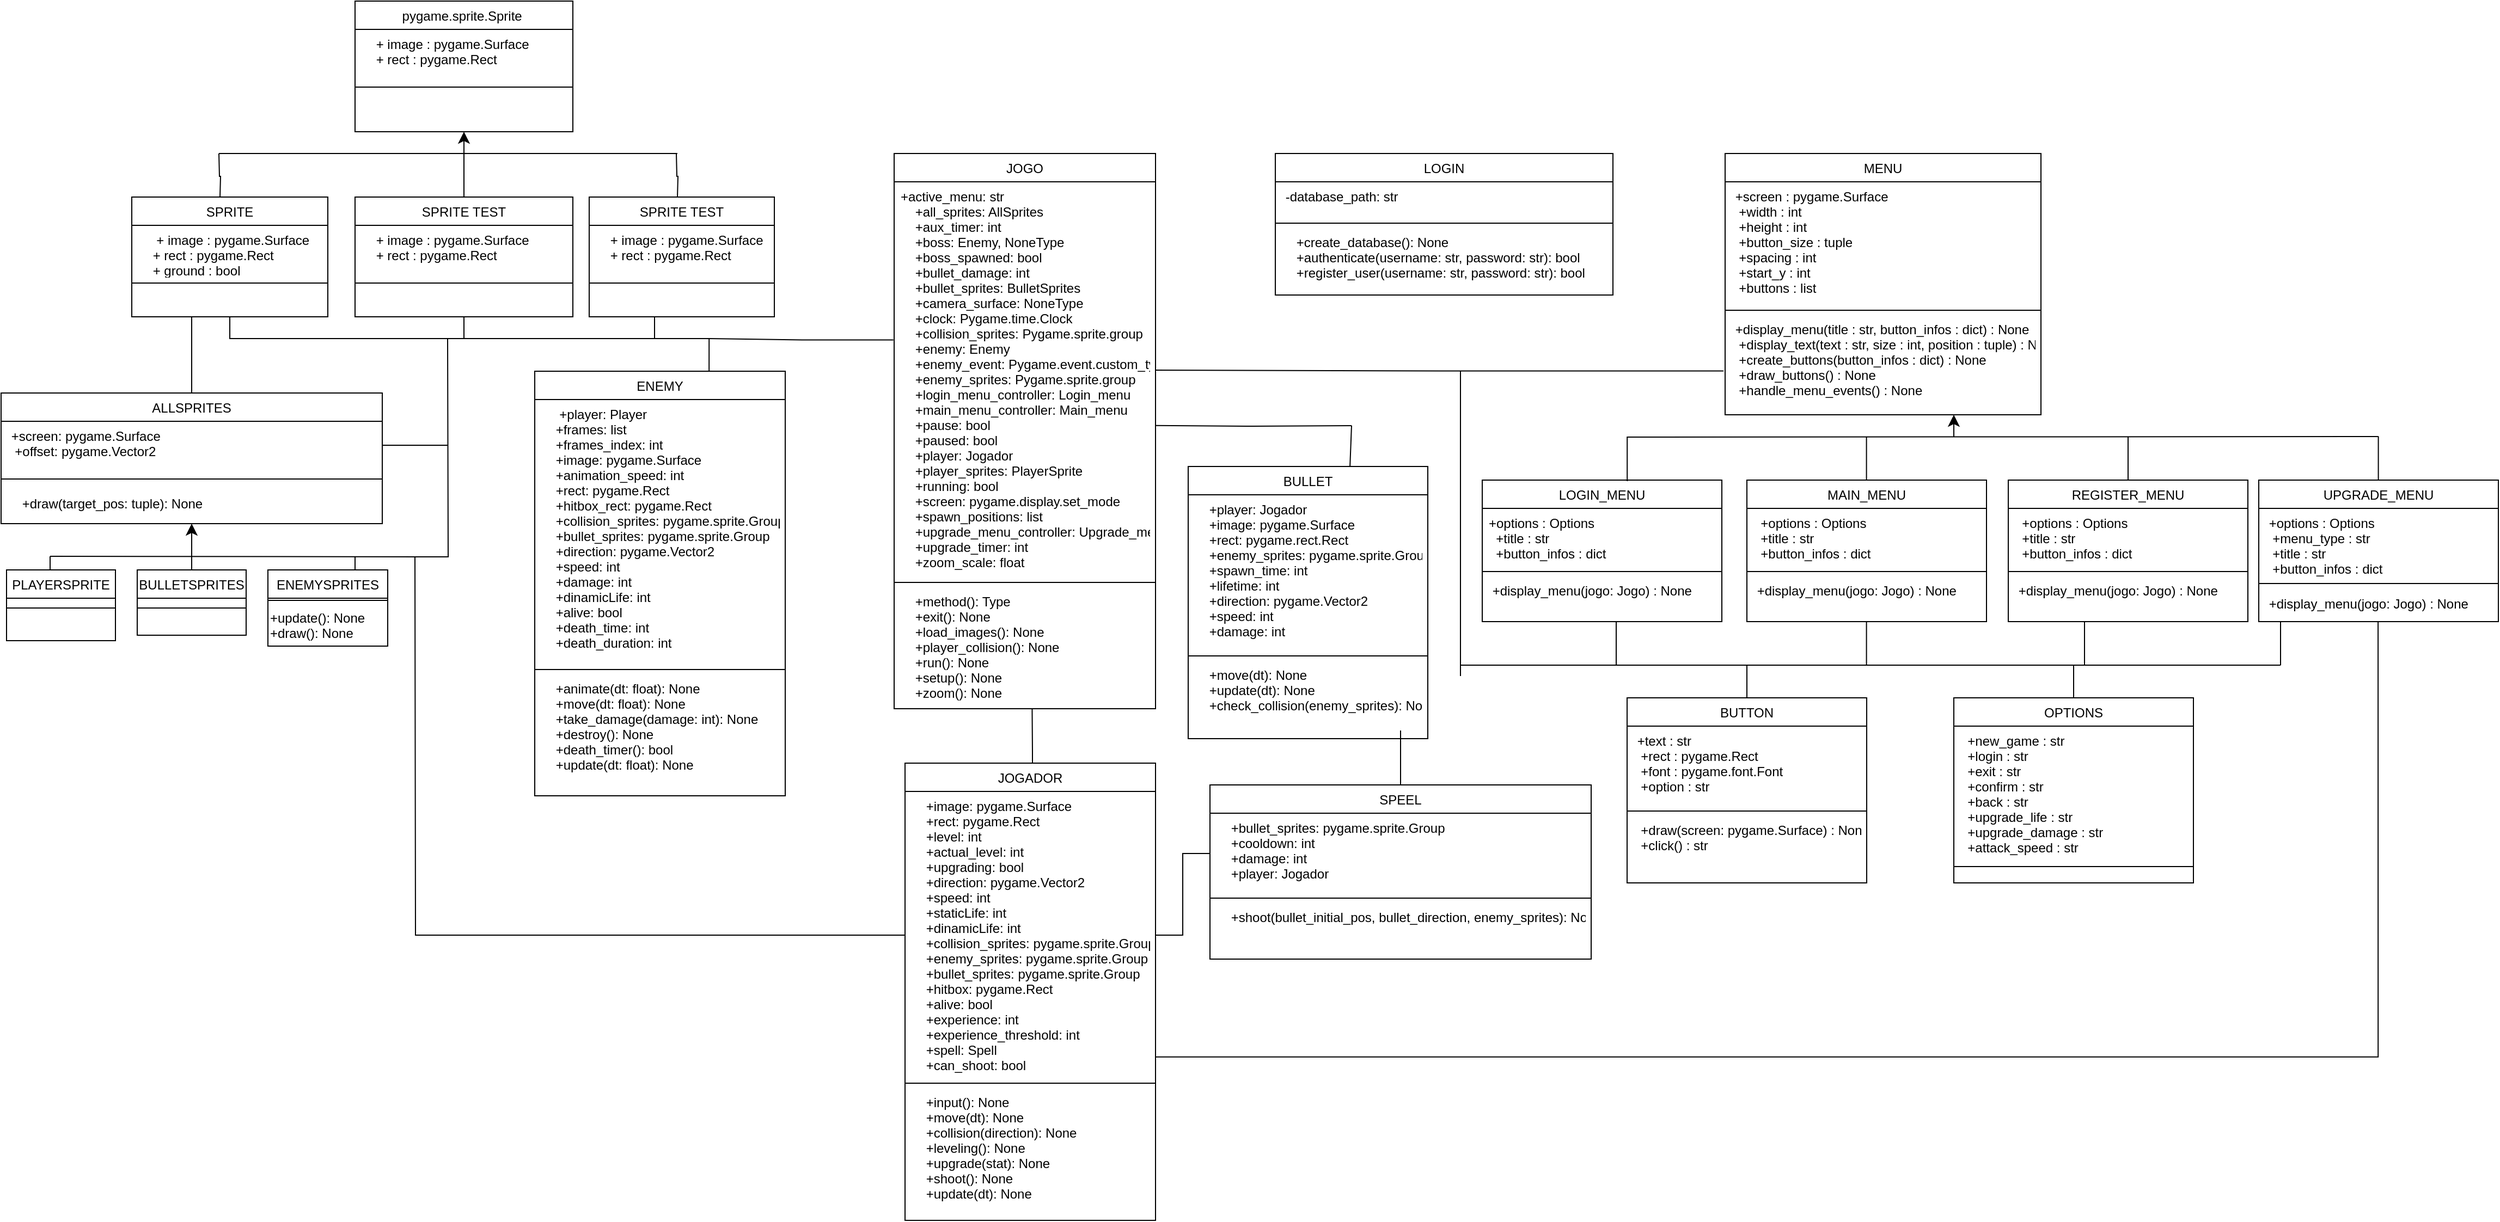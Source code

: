 <mxfile version="24.8.6">
  <diagram id="C5RBs43oDa-KdzZeNtuy" name="Page-1">
    <mxGraphModel dx="2189" dy="1934" grid="1" gridSize="10" guides="1" tooltips="1" connect="1" arrows="1" fold="1" page="1" pageScale="1" pageWidth="827" pageHeight="1169" math="0" shadow="0">
      <root>
        <mxCell id="WIyWlLk6GJQsqaUBKTNV-0" />
        <mxCell id="WIyWlLk6GJQsqaUBKTNV-1" parent="WIyWlLk6GJQsqaUBKTNV-0" />
        <mxCell id="zkfFHV4jXpPFQw0GAbJ--17" value="JOGADOR" style="swimlane;fontStyle=0;align=center;verticalAlign=top;childLayout=stackLayout;horizontal=1;startSize=26;horizontalStack=0;resizeParent=1;resizeLast=0;collapsible=1;marginBottom=0;rounded=0;shadow=0;strokeWidth=1;" parent="WIyWlLk6GJQsqaUBKTNV-1" vertex="1">
          <mxGeometry x="170" y="-440" width="230" height="420" as="geometry">
            <mxRectangle x="550" y="140" width="160" height="26" as="alternateBounds" />
          </mxGeometry>
        </mxCell>
        <mxCell id="yxBQXZHaBap9HhFSkt2I-172" style="edgeStyle=orthogonalEdgeStyle;rounded=0;orthogonalLoop=1;jettySize=auto;html=1;fontSize=12;startSize=8;endSize=8;endArrow=none;endFill=0;" parent="zkfFHV4jXpPFQw0GAbJ--17" source="zkfFHV4jXpPFQw0GAbJ--18" edge="1">
          <mxGeometry relative="1" as="geometry">
            <mxPoint x="-450" y="-190" as="targetPoint" />
          </mxGeometry>
        </mxCell>
        <mxCell id="zkfFHV4jXpPFQw0GAbJ--18" value="    +image: pygame.Surface&#xa;    +rect: pygame.Rect&#xa;    +level: int&#xa;    +actual_level: int&#xa;    +upgrading: bool&#xa;    +direction: pygame.Vector2&#xa;    +speed: int&#xa;    +staticLife: int&#xa;    +dinamicLife: int&#xa;    +collision_sprites: pygame.sprite.Group&#xa;    +enemy_sprites: pygame.sprite.Group&#xa;    +bullet_sprites: pygame.sprite.Group&#xa;    +hitbox: pygame.Rect&#xa;    +alive: bool&#xa;    +experience: int&#xa;    +experience_threshold: int&#xa;    +spell: Spell&#xa;    +can_shoot: bool" style="text;align=left;verticalAlign=top;spacingLeft=4;spacingRight=4;overflow=hidden;rotatable=0;points=[[0,0.5],[1,0.5]];portConstraint=eastwest;" parent="zkfFHV4jXpPFQw0GAbJ--17" vertex="1">
          <mxGeometry y="26" width="230" height="264" as="geometry" />
        </mxCell>
        <mxCell id="zkfFHV4jXpPFQw0GAbJ--23" value="" style="line;html=1;strokeWidth=1;align=left;verticalAlign=middle;spacingTop=-1;spacingLeft=3;spacingRight=3;rotatable=0;labelPosition=right;points=[];portConstraint=eastwest;" parent="zkfFHV4jXpPFQw0GAbJ--17" vertex="1">
          <mxGeometry y="290" width="230" height="8" as="geometry" />
        </mxCell>
        <mxCell id="zkfFHV4jXpPFQw0GAbJ--25" value="    +input(): None&#xa;    +move(dt): None&#xa;    +collision(direction): None&#xa;    +leveling(): None&#xa;    +upgrade(stat): None&#xa;    +shoot(): None&#xa;    +update(dt): None" style="text;align=left;verticalAlign=top;spacingLeft=4;spacingRight=4;overflow=hidden;rotatable=0;points=[[0,0.5],[1,0.5]];portConstraint=eastwest;" parent="zkfFHV4jXpPFQw0GAbJ--17" vertex="1">
          <mxGeometry y="298" width="230" height="112" as="geometry" />
        </mxCell>
        <mxCell id="yxBQXZHaBap9HhFSkt2I-179" style="edgeStyle=none;curved=1;rounded=0;orthogonalLoop=1;jettySize=auto;html=1;fontSize=12;startSize=8;endSize=8;endArrow=none;endFill=0;" parent="WIyWlLk6GJQsqaUBKTNV-1" source="yxBQXZHaBap9HhFSkt2I-0" edge="1">
          <mxGeometry relative="1" as="geometry">
            <mxPoint x="625" y="-470" as="targetPoint" />
          </mxGeometry>
        </mxCell>
        <mxCell id="yxBQXZHaBap9HhFSkt2I-0" value="SPEEL" style="swimlane;fontStyle=0;align=center;verticalAlign=top;childLayout=stackLayout;horizontal=1;startSize=26;horizontalStack=0;resizeParent=1;resizeLast=0;collapsible=1;marginBottom=0;rounded=0;shadow=0;strokeWidth=1;" parent="WIyWlLk6GJQsqaUBKTNV-1" vertex="1">
          <mxGeometry x="450" y="-420" width="350" height="160" as="geometry">
            <mxRectangle x="550" y="140" width="160" height="26" as="alternateBounds" />
          </mxGeometry>
        </mxCell>
        <mxCell id="yxBQXZHaBap9HhFSkt2I-1" value="    +bullet_sprites: pygame.sprite.Group&#xa;    +cooldown: int&#xa;    +damage: int&#xa;    +player: Jogador" style="text;align=left;verticalAlign=top;spacingLeft=4;spacingRight=4;overflow=hidden;rotatable=0;points=[[0,0.5],[1,0.5]];portConstraint=eastwest;" parent="yxBQXZHaBap9HhFSkt2I-0" vertex="1">
          <mxGeometry y="26" width="350" height="74" as="geometry" />
        </mxCell>
        <mxCell id="yxBQXZHaBap9HhFSkt2I-2" value="" style="line;html=1;strokeWidth=1;align=left;verticalAlign=middle;spacingTop=-1;spacingLeft=3;spacingRight=3;rotatable=0;labelPosition=right;points=[];portConstraint=eastwest;" parent="yxBQXZHaBap9HhFSkt2I-0" vertex="1">
          <mxGeometry y="100" width="350" height="8" as="geometry" />
        </mxCell>
        <mxCell id="yxBQXZHaBap9HhFSkt2I-3" value="    +shoot(bullet_initial_pos, bullet_direction, enemy_sprites): None" style="text;align=left;verticalAlign=top;spacingLeft=4;spacingRight=4;overflow=hidden;rotatable=0;points=[[0,0.5],[1,0.5]];portConstraint=eastwest;" parent="yxBQXZHaBap9HhFSkt2I-0" vertex="1">
          <mxGeometry y="108" width="350" height="52" as="geometry" />
        </mxCell>
        <mxCell id="yxBQXZHaBap9HhFSkt2I-184" style="edgeStyle=none;curved=1;rounded=0;orthogonalLoop=1;jettySize=auto;html=1;fontSize=12;startSize=8;endSize=8;strokeWidth=1;endArrow=none;endFill=0;exitX=0.675;exitY=0.005;exitDx=0;exitDy=0;exitPerimeter=0;" parent="WIyWlLk6GJQsqaUBKTNV-1" source="yxBQXZHaBap9HhFSkt2I-11" edge="1">
          <mxGeometry relative="1" as="geometry">
            <mxPoint x="580" y="-750" as="targetPoint" />
            <mxPoint x="580" y="-720" as="sourcePoint" />
          </mxGeometry>
        </mxCell>
        <mxCell id="yxBQXZHaBap9HhFSkt2I-11" value="BULLET" style="swimlane;fontStyle=0;align=center;verticalAlign=top;childLayout=stackLayout;horizontal=1;startSize=26;horizontalStack=0;resizeParent=1;resizeLast=0;collapsible=1;marginBottom=0;rounded=0;shadow=0;strokeWidth=1;" parent="WIyWlLk6GJQsqaUBKTNV-1" vertex="1">
          <mxGeometry x="430" y="-712.5" width="220" height="250" as="geometry">
            <mxRectangle x="550" y="140" width="160" height="26" as="alternateBounds" />
          </mxGeometry>
        </mxCell>
        <mxCell id="yxBQXZHaBap9HhFSkt2I-12" value="    +player: Jogador&#xa;    +image: pygame.Surface&#xa;    +rect: pygame.rect.Rect&#xa;    +enemy_sprites: pygame.sprite.Group&#xa;    +spawn_time: int&#xa;    +lifetime: int&#xa;    +direction: pygame.Vector2&#xa;    +speed: int&#xa;    +damage: int&#xa;    " style="text;align=left;verticalAlign=top;spacingLeft=4;spacingRight=4;overflow=hidden;rotatable=0;points=[[0,0.5],[1,0.5]];portConstraint=eastwest;" parent="yxBQXZHaBap9HhFSkt2I-11" vertex="1">
          <mxGeometry y="26" width="220" height="144" as="geometry" />
        </mxCell>
        <mxCell id="yxBQXZHaBap9HhFSkt2I-13" value="" style="line;html=1;strokeWidth=1;align=left;verticalAlign=middle;spacingTop=-1;spacingLeft=3;spacingRight=3;rotatable=0;labelPosition=right;points=[];portConstraint=eastwest;" parent="yxBQXZHaBap9HhFSkt2I-11" vertex="1">
          <mxGeometry y="170" width="220" height="8" as="geometry" />
        </mxCell>
        <mxCell id="yxBQXZHaBap9HhFSkt2I-14" value="    +move(dt): None&#xa;    +update(dt): None&#xa;    +check_collision(enemy_sprites): None" style="text;align=left;verticalAlign=top;spacingLeft=4;spacingRight=4;overflow=hidden;rotatable=0;points=[[0,0.5],[1,0.5]];portConstraint=eastwest;" parent="yxBQXZHaBap9HhFSkt2I-11" vertex="1">
          <mxGeometry y="178" width="220" height="62" as="geometry" />
        </mxCell>
        <mxCell id="yxBQXZHaBap9HhFSkt2I-17" value="LOGIN" style="swimlane;fontStyle=0;align=center;verticalAlign=top;childLayout=stackLayout;horizontal=1;startSize=26;horizontalStack=0;resizeParent=1;resizeLast=0;collapsible=1;marginBottom=0;rounded=0;shadow=0;strokeWidth=1;" parent="WIyWlLk6GJQsqaUBKTNV-1" vertex="1">
          <mxGeometry x="510" y="-1000" width="310" height="130" as="geometry">
            <mxRectangle x="550" y="140" width="160" height="26" as="alternateBounds" />
          </mxGeometry>
        </mxCell>
        <mxCell id="yxBQXZHaBap9HhFSkt2I-18" value=" -database_path: str" style="text;align=left;verticalAlign=top;spacingLeft=4;spacingRight=4;overflow=hidden;rotatable=0;points=[[0,0.5],[1,0.5]];portConstraint=eastwest;" parent="yxBQXZHaBap9HhFSkt2I-17" vertex="1">
          <mxGeometry y="26" width="310" height="34" as="geometry" />
        </mxCell>
        <mxCell id="yxBQXZHaBap9HhFSkt2I-19" value="" style="line;html=1;strokeWidth=1;align=left;verticalAlign=middle;spacingTop=-1;spacingLeft=3;spacingRight=3;rotatable=0;labelPosition=right;points=[];portConstraint=eastwest;" parent="yxBQXZHaBap9HhFSkt2I-17" vertex="1">
          <mxGeometry y="60" width="310" height="8" as="geometry" />
        </mxCell>
        <mxCell id="yxBQXZHaBap9HhFSkt2I-20" value="    +create_database(): None&#xa;    +authenticate(username: str, password: str): bool&#xa;    +register_user(username: str, password: str): bool" style="text;align=left;verticalAlign=top;spacingLeft=4;spacingRight=4;overflow=hidden;rotatable=0;points=[[0,0.5],[1,0.5]];portConstraint=eastwest;" parent="yxBQXZHaBap9HhFSkt2I-17" vertex="1">
          <mxGeometry y="68" width="310" height="52" as="geometry" />
        </mxCell>
        <mxCell id="yxBQXZHaBap9HhFSkt2I-159" style="edgeStyle=none;curved=1;rounded=0;orthogonalLoop=1;jettySize=auto;html=1;fontSize=12;startSize=8;endSize=8;endArrow=none;endFill=0;" parent="WIyWlLk6GJQsqaUBKTNV-1" source="yxBQXZHaBap9HhFSkt2I-21" edge="1">
          <mxGeometry relative="1" as="geometry">
            <mxPoint x="-485" y="-850" as="targetPoint" />
          </mxGeometry>
        </mxCell>
        <mxCell id="yxBQXZHaBap9HhFSkt2I-21" value="ALLSPRITES" style="swimlane;fontStyle=0;align=center;verticalAlign=top;childLayout=stackLayout;horizontal=1;startSize=26;horizontalStack=0;resizeParent=1;resizeLast=0;collapsible=1;marginBottom=0;rounded=0;shadow=0;strokeWidth=1;" parent="WIyWlLk6GJQsqaUBKTNV-1" vertex="1">
          <mxGeometry x="-660" y="-780" width="350" height="120" as="geometry">
            <mxRectangle x="550" y="140" width="160" height="26" as="alternateBounds" />
          </mxGeometry>
        </mxCell>
        <mxCell id="yxBQXZHaBap9HhFSkt2I-165" style="edgeStyle=none;curved=1;rounded=0;orthogonalLoop=1;jettySize=auto;html=1;fontSize=12;startSize=8;endSize=8;endArrow=none;endFill=0;" parent="yxBQXZHaBap9HhFSkt2I-21" source="yxBQXZHaBap9HhFSkt2I-22" edge="1">
          <mxGeometry relative="1" as="geometry">
            <mxPoint x="410" y="48" as="targetPoint" />
          </mxGeometry>
        </mxCell>
        <mxCell id="yxBQXZHaBap9HhFSkt2I-22" value=" +screen: pygame.Surface&#xa;  +offset: pygame.Vector2" style="text;align=left;verticalAlign=top;spacingLeft=4;spacingRight=4;overflow=hidden;rotatable=0;points=[[0,0.5],[1,0.5]];portConstraint=eastwest;" parent="yxBQXZHaBap9HhFSkt2I-21" vertex="1">
          <mxGeometry y="26" width="350" height="44" as="geometry" />
        </mxCell>
        <mxCell id="yxBQXZHaBap9HhFSkt2I-23" value="" style="line;html=1;strokeWidth=1;align=left;verticalAlign=middle;spacingTop=-1;spacingLeft=3;spacingRight=3;rotatable=0;labelPosition=right;points=[];portConstraint=eastwest;" parent="yxBQXZHaBap9HhFSkt2I-21" vertex="1">
          <mxGeometry y="70" width="350" height="18" as="geometry" />
        </mxCell>
        <mxCell id="yxBQXZHaBap9HhFSkt2I-24" value="    +draw(target_pos: tuple): None" style="text;align=left;verticalAlign=top;spacingLeft=4;spacingRight=4;overflow=hidden;rotatable=0;points=[[0,0.5],[1,0.5]];portConstraint=eastwest;" parent="yxBQXZHaBap9HhFSkt2I-21" vertex="1">
          <mxGeometry y="88" width="350" height="32" as="geometry" />
        </mxCell>
        <mxCell id="yxBQXZHaBap9HhFSkt2I-25" value="PLAYERSPRITE" style="swimlane;fontStyle=0;align=center;verticalAlign=top;childLayout=stackLayout;horizontal=1;startSize=26;horizontalStack=0;resizeParent=1;resizeLast=0;collapsible=1;marginBottom=0;rounded=0;shadow=0;strokeWidth=1;" parent="WIyWlLk6GJQsqaUBKTNV-1" vertex="1">
          <mxGeometry x="-655" y="-617.5" width="100" height="65" as="geometry">
            <mxRectangle x="550" y="140" width="160" height="26" as="alternateBounds" />
          </mxGeometry>
        </mxCell>
        <mxCell id="yxBQXZHaBap9HhFSkt2I-156" value="" style="edgeStyle=orthogonalEdgeStyle;orthogonalLoop=1;jettySize=auto;html=1;rounded=0;fontSize=12;startSize=8;endSize=8;endArrow=none;endFill=0;exitX=0.5;exitY=0;exitDx=0;exitDy=0;" parent="yxBQXZHaBap9HhFSkt2I-25" edge="1">
          <mxGeometry width="120" relative="1" as="geometry">
            <mxPoint x="20" as="sourcePoint" />
            <mxPoint x="40" y="-12.5" as="targetPoint" />
          </mxGeometry>
        </mxCell>
        <mxCell id="yxBQXZHaBap9HhFSkt2I-27" value="" style="line;html=1;strokeWidth=1;align=left;verticalAlign=middle;spacingTop=-1;spacingLeft=3;spacingRight=3;rotatable=0;labelPosition=right;points=[];portConstraint=eastwest;" parent="yxBQXZHaBap9HhFSkt2I-25" vertex="1">
          <mxGeometry y="26" width="100" height="18" as="geometry" />
        </mxCell>
        <mxCell id="yxBQXZHaBap9HhFSkt2I-158" style="edgeStyle=orthogonalEdgeStyle;rounded=0;orthogonalLoop=1;jettySize=auto;html=1;fontSize=12;startSize=8;endSize=8;" parent="WIyWlLk6GJQsqaUBKTNV-1" source="yxBQXZHaBap9HhFSkt2I-29" edge="1">
          <mxGeometry relative="1" as="geometry">
            <mxPoint x="-485" y="-660" as="targetPoint" />
          </mxGeometry>
        </mxCell>
        <mxCell id="yxBQXZHaBap9HhFSkt2I-29" value="BULLETSPRITES" style="swimlane;fontStyle=0;align=center;verticalAlign=top;childLayout=stackLayout;horizontal=1;startSize=26;horizontalStack=0;resizeParent=1;resizeLast=0;collapsible=1;marginBottom=0;rounded=0;shadow=0;strokeWidth=1;" parent="WIyWlLk6GJQsqaUBKTNV-1" vertex="1">
          <mxGeometry x="-535" y="-617.5" width="100" height="60" as="geometry">
            <mxRectangle x="550" y="140" width="160" height="26" as="alternateBounds" />
          </mxGeometry>
        </mxCell>
        <mxCell id="yxBQXZHaBap9HhFSkt2I-30" value="" style="line;html=1;strokeWidth=1;align=left;verticalAlign=middle;spacingTop=-1;spacingLeft=3;spacingRight=3;rotatable=0;labelPosition=right;points=[];portConstraint=eastwest;" parent="yxBQXZHaBap9HhFSkt2I-29" vertex="1">
          <mxGeometry y="26" width="100" height="18" as="geometry" />
        </mxCell>
        <mxCell id="yxBQXZHaBap9HhFSkt2I-31" value="ENEMYSPRITES" style="swimlane;fontStyle=0;align=center;verticalAlign=top;childLayout=stackLayout;horizontal=1;startSize=26;horizontalStack=0;resizeParent=1;resizeLast=0;collapsible=1;marginBottom=0;rounded=0;shadow=0;strokeWidth=1;" parent="WIyWlLk6GJQsqaUBKTNV-1" vertex="1">
          <mxGeometry x="-415" y="-617.5" width="110" height="70" as="geometry">
            <mxRectangle x="550" y="140" width="160" height="26" as="alternateBounds" />
          </mxGeometry>
        </mxCell>
        <mxCell id="yxBQXZHaBap9HhFSkt2I-32" value="" style="line;html=1;strokeWidth=1;align=left;verticalAlign=middle;spacingTop=-1;spacingLeft=3;spacingRight=3;rotatable=0;labelPosition=right;points=[];portConstraint=eastwest;" parent="yxBQXZHaBap9HhFSkt2I-31" vertex="1">
          <mxGeometry y="26" width="110" height="4" as="geometry" />
        </mxCell>
        <mxCell id="yxBQXZHaBap9HhFSkt2I-34" value="&lt;span style=&quot;text-align: center; text-wrap-mode: nowrap;&quot;&gt;+update(): None&lt;/span&gt;&lt;br style=&quot;padding: 0px; margin: 0px; text-align: center; text-wrap-mode: nowrap;&quot;&gt;&lt;span style=&quot;text-align: center; text-wrap-mode: nowrap;&quot;&gt;+draw(): None&lt;/span&gt;" style="text;whiteSpace=wrap;html=1;" parent="yxBQXZHaBap9HhFSkt2I-31" vertex="1">
          <mxGeometry y="30" width="110" height="16" as="geometry" />
        </mxCell>
        <mxCell id="yxBQXZHaBap9HhFSkt2I-38" value="ENEMY" style="swimlane;fontStyle=0;align=center;verticalAlign=top;childLayout=stackLayout;horizontal=1;startSize=26;horizontalStack=0;resizeParent=1;resizeLast=0;collapsible=1;marginBottom=0;rounded=0;shadow=0;strokeWidth=1;" parent="WIyWlLk6GJQsqaUBKTNV-1" vertex="1">
          <mxGeometry x="-170" y="-800" width="230" height="390" as="geometry">
            <mxRectangle x="550" y="140" width="160" height="26" as="alternateBounds" />
          </mxGeometry>
        </mxCell>
        <mxCell id="yxBQXZHaBap9HhFSkt2I-39" value="     +player: Player&#xa;    +frames: list&#xa;    +frames_index: int&#xa;    +image: pygame.Surface&#xa;    +animation_speed: int&#xa;    +rect: pygame.Rect&#xa;    +hitbox_rect: pygame.Rect&#xa;    +collision_sprites: pygame.sprite.Group&#xa;    +bullet_sprites: pygame.sprite.Group&#xa;    +direction: pygame.Vector2&#xa;    +speed: int&#xa;    +damage: int&#xa;    +dinamicLife: int&#xa;    +alive: bool&#xa;    +death_time: int&#xa;    +death_duration: int" style="text;align=left;verticalAlign=top;spacingLeft=4;spacingRight=4;overflow=hidden;rotatable=0;points=[[0,0.5],[1,0.5]];portConstraint=eastwest;" parent="yxBQXZHaBap9HhFSkt2I-38" vertex="1">
          <mxGeometry y="26" width="230" height="244" as="geometry" />
        </mxCell>
        <mxCell id="yxBQXZHaBap9HhFSkt2I-40" value="" style="line;html=1;strokeWidth=1;align=left;verticalAlign=middle;spacingTop=-1;spacingLeft=3;spacingRight=3;rotatable=0;labelPosition=right;points=[];portConstraint=eastwest;" parent="yxBQXZHaBap9HhFSkt2I-38" vertex="1">
          <mxGeometry y="270" width="230" height="8" as="geometry" />
        </mxCell>
        <mxCell id="yxBQXZHaBap9HhFSkt2I-41" value="    +animate(dt: float): None&#xa;    +move(dt: float): None&#xa;    +take_damage(damage: int): None&#xa;    +destroy(): None&#xa;    +death_timer(): bool&#xa;    +update(dt: float): None" style="text;align=left;verticalAlign=top;spacingLeft=4;spacingRight=4;overflow=hidden;rotatable=0;points=[[0,0.5],[1,0.5]];portConstraint=eastwest;" parent="yxBQXZHaBap9HhFSkt2I-38" vertex="1">
          <mxGeometry y="278" width="230" height="112" as="geometry" />
        </mxCell>
        <mxCell id="yxBQXZHaBap9HhFSkt2I-42" value="JOGO" style="swimlane;fontStyle=0;align=center;verticalAlign=top;childLayout=stackLayout;horizontal=1;startSize=26;horizontalStack=0;resizeParent=1;resizeLast=0;collapsible=1;marginBottom=0;rounded=0;shadow=0;strokeWidth=1;" parent="WIyWlLk6GJQsqaUBKTNV-1" vertex="1">
          <mxGeometry x="160" y="-1000" width="240" height="510" as="geometry">
            <mxRectangle x="550" y="140" width="160" height="26" as="alternateBounds" />
          </mxGeometry>
        </mxCell>
        <mxCell id="yxBQXZHaBap9HhFSkt2I-182" style="edgeStyle=orthogonalEdgeStyle;rounded=0;orthogonalLoop=1;jettySize=auto;html=1;fontSize=12;startSize=8;endSize=8;exitX=-0.003;exitY=0.399;exitDx=0;exitDy=0;exitPerimeter=0;endArrow=none;endFill=0;" parent="yxBQXZHaBap9HhFSkt2I-42" source="yxBQXZHaBap9HhFSkt2I-43" edge="1">
          <mxGeometry relative="1" as="geometry">
            <mxPoint x="-170" y="170" as="targetPoint" />
          </mxGeometry>
        </mxCell>
        <mxCell id="yxBQXZHaBap9HhFSkt2I-43" value="+active_menu: str&#xa;    +all_sprites: AllSprites&#xa;    +aux_timer: int&#xa;    +boss: Enemy, NoneType&#xa;    +boss_spawned: bool&#xa;    +bullet_damage: int&#xa;    +bullet_sprites: BulletSprites&#xa;    +camera_surface: NoneType&#xa;    +clock: Pygame.time.Clock&#xa;    +collision_sprites: Pygame.sprite.group&#xa;    +enemy: Enemy&#xa;    +enemy_event: Pygame.event.custom_type&#xa;    +enemy_sprites: Pygame.sprite.group&#xa;    +login_menu_controller: Login_menu&#xa;    +main_menu_controller: Main_menu&#xa;    +pause: bool&#xa;    +paused: bool&#xa;    +player: Jogador&#xa;    +player_sprites: PlayerSprite&#xa;    +running: bool&#xa;    +screen: pygame.display.set_mode&#xa;    +spawn_positions: list&#xa;    +upgrade_menu_controller: Upgrade_menu&#xa;    +upgrade_timer: int&#xa;    +zoom_scale: float" style="text;align=left;verticalAlign=top;spacingLeft=4;spacingRight=4;overflow=hidden;rotatable=0;points=[[0,0.5],[1,0.5]];portConstraint=eastwest;" parent="yxBQXZHaBap9HhFSkt2I-42" vertex="1">
          <mxGeometry y="26" width="240" height="364" as="geometry" />
        </mxCell>
        <mxCell id="yxBQXZHaBap9HhFSkt2I-44" value="" style="line;html=1;strokeWidth=1;align=left;verticalAlign=middle;spacingTop=-1;spacingLeft=3;spacingRight=3;rotatable=0;labelPosition=right;points=[];portConstraint=eastwest;" parent="yxBQXZHaBap9HhFSkt2I-42" vertex="1">
          <mxGeometry y="390" width="240" height="8" as="geometry" />
        </mxCell>
        <mxCell id="yxBQXZHaBap9HhFSkt2I-46" style="edgeStyle=none;curved=1;rounded=0;orthogonalLoop=1;jettySize=auto;html=1;entryX=1;entryY=0.5;entryDx=0;entryDy=0;fontSize=12;startSize=8;endSize=8;" parent="yxBQXZHaBap9HhFSkt2I-42" source="yxBQXZHaBap9HhFSkt2I-43" target="yxBQXZHaBap9HhFSkt2I-43" edge="1">
          <mxGeometry relative="1" as="geometry" />
        </mxCell>
        <mxCell id="yxBQXZHaBap9HhFSkt2I-45" value="    +method(): Type&#xa;    +exit(): None&#xa;    +load_images(): None&#xa;    +player_collision(): None&#xa;    +run(): None&#xa;    +setup(): None&#xa;    +zoom(): None" style="text;align=left;verticalAlign=top;spacingLeft=4;spacingRight=4;overflow=hidden;rotatable=0;points=[[0,0.5],[1,0.5]];portConstraint=eastwest;" parent="yxBQXZHaBap9HhFSkt2I-42" vertex="1">
          <mxGeometry y="398" width="240" height="112" as="geometry" />
        </mxCell>
        <mxCell id="yxBQXZHaBap9HhFSkt2I-149" style="edgeStyle=none;curved=1;rounded=0;orthogonalLoop=1;jettySize=auto;html=1;entryX=0.5;entryY=1;entryDx=0;entryDy=0;fontSize=12;startSize=8;endSize=8;" parent="WIyWlLk6GJQsqaUBKTNV-1" source="yxBQXZHaBap9HhFSkt2I-47" target="yxBQXZHaBap9HhFSkt2I-62" edge="1">
          <mxGeometry relative="1" as="geometry" />
        </mxCell>
        <mxCell id="yxBQXZHaBap9HhFSkt2I-163" style="edgeStyle=none;curved=1;rounded=0;orthogonalLoop=1;jettySize=auto;html=1;fontSize=12;startSize=8;endSize=8;endArrow=none;endFill=0;" parent="WIyWlLk6GJQsqaUBKTNV-1" source="yxBQXZHaBap9HhFSkt2I-47" edge="1">
          <mxGeometry relative="1" as="geometry">
            <mxPoint x="-235" y="-830.0" as="targetPoint" />
          </mxGeometry>
        </mxCell>
        <mxCell id="yxBQXZHaBap9HhFSkt2I-47" value="SPRITE TEST" style="swimlane;fontStyle=0;align=center;verticalAlign=top;childLayout=stackLayout;horizontal=1;startSize=26;horizontalStack=0;resizeParent=1;resizeLast=0;collapsible=1;marginBottom=0;rounded=0;shadow=0;strokeWidth=1;" parent="WIyWlLk6GJQsqaUBKTNV-1" vertex="1">
          <mxGeometry x="-335" y="-960" width="200" height="110" as="geometry">
            <mxRectangle x="550" y="140" width="160" height="26" as="alternateBounds" />
          </mxGeometry>
        </mxCell>
        <mxCell id="yxBQXZHaBap9HhFSkt2I-48" value="    + image : pygame.Surface&#xa;    + rect : pygame.Rect" style="text;align=left;verticalAlign=top;spacingLeft=4;spacingRight=4;overflow=hidden;rotatable=0;points=[[0,0.5],[1,0.5]];portConstraint=eastwest;" parent="yxBQXZHaBap9HhFSkt2I-47" vertex="1">
          <mxGeometry y="26" width="200" height="44" as="geometry" />
        </mxCell>
        <mxCell id="yxBQXZHaBap9HhFSkt2I-49" value="" style="line;html=1;strokeWidth=1;align=left;verticalAlign=middle;spacingTop=-1;spacingLeft=3;spacingRight=3;rotatable=0;labelPosition=right;points=[];portConstraint=eastwest;" parent="yxBQXZHaBap9HhFSkt2I-47" vertex="1">
          <mxGeometry y="70" width="200" height="18" as="geometry" />
        </mxCell>
        <mxCell id="yxBQXZHaBap9HhFSkt2I-51" value="SPRITE" style="swimlane;fontStyle=0;align=center;verticalAlign=top;childLayout=stackLayout;horizontal=1;startSize=26;horizontalStack=0;resizeParent=1;resizeLast=0;collapsible=1;marginBottom=0;rounded=0;shadow=0;strokeWidth=1;" parent="WIyWlLk6GJQsqaUBKTNV-1" vertex="1">
          <mxGeometry x="-540" y="-960" width="180" height="110" as="geometry">
            <mxRectangle x="550" y="140" width="160" height="26" as="alternateBounds" />
          </mxGeometry>
        </mxCell>
        <mxCell id="yxBQXZHaBap9HhFSkt2I-52" value="     + image : pygame.Surface&#xa;    + rect : pygame.Rect&#xa;    + ground : bool" style="text;align=left;verticalAlign=top;spacingLeft=4;spacingRight=4;overflow=hidden;rotatable=0;points=[[0,0.5],[1,0.5]];portConstraint=eastwest;" parent="yxBQXZHaBap9HhFSkt2I-51" vertex="1">
          <mxGeometry y="26" width="180" height="44" as="geometry" />
        </mxCell>
        <mxCell id="yxBQXZHaBap9HhFSkt2I-53" value="" style="line;html=1;strokeWidth=1;align=left;verticalAlign=middle;spacingTop=-1;spacingLeft=3;spacingRight=3;rotatable=0;labelPosition=right;points=[];portConstraint=eastwest;" parent="yxBQXZHaBap9HhFSkt2I-51" vertex="1">
          <mxGeometry y="70" width="180" height="18" as="geometry" />
        </mxCell>
        <mxCell id="yxBQXZHaBap9HhFSkt2I-164" style="edgeStyle=orthogonalEdgeStyle;rounded=0;orthogonalLoop=1;jettySize=auto;html=1;exitX=0.5;exitY=1;exitDx=0;exitDy=0;fontSize=12;startSize=8;endSize=8;endArrow=none;endFill=0;" parent="WIyWlLk6GJQsqaUBKTNV-1" source="yxBQXZHaBap9HhFSkt2I-57" edge="1">
          <mxGeometry relative="1" as="geometry">
            <mxPoint x="-60" y="-830" as="targetPoint" />
          </mxGeometry>
        </mxCell>
        <mxCell id="yxBQXZHaBap9HhFSkt2I-57" value="SPRITE TEST" style="swimlane;fontStyle=0;align=center;verticalAlign=top;childLayout=stackLayout;horizontal=1;startSize=26;horizontalStack=0;resizeParent=1;resizeLast=0;collapsible=1;marginBottom=0;rounded=0;shadow=0;strokeWidth=1;" parent="WIyWlLk6GJQsqaUBKTNV-1" vertex="1">
          <mxGeometry x="-120" y="-960" width="170" height="110" as="geometry">
            <mxRectangle x="550" y="140" width="160" height="26" as="alternateBounds" />
          </mxGeometry>
        </mxCell>
        <mxCell id="yxBQXZHaBap9HhFSkt2I-58" value="    + image : pygame.Surface&#xa;    + rect : pygame.Rect&#xa;" style="text;align=left;verticalAlign=top;spacingLeft=4;spacingRight=4;overflow=hidden;rotatable=0;points=[[0,0.5],[1,0.5]];portConstraint=eastwest;" parent="yxBQXZHaBap9HhFSkt2I-57" vertex="1">
          <mxGeometry y="26" width="170" height="44" as="geometry" />
        </mxCell>
        <mxCell id="yxBQXZHaBap9HhFSkt2I-59" value="" style="line;html=1;strokeWidth=1;align=left;verticalAlign=middle;spacingTop=-1;spacingLeft=3;spacingRight=3;rotatable=0;labelPosition=right;points=[];portConstraint=eastwest;" parent="yxBQXZHaBap9HhFSkt2I-57" vertex="1">
          <mxGeometry y="70" width="170" height="18" as="geometry" />
        </mxCell>
        <mxCell id="yxBQXZHaBap9HhFSkt2I-62" value="pygame.sprite.Sprite " style="swimlane;fontStyle=0;align=center;verticalAlign=top;childLayout=stackLayout;horizontal=1;startSize=26;horizontalStack=0;resizeParent=1;resizeLast=0;collapsible=1;marginBottom=0;rounded=0;shadow=0;strokeWidth=1;" parent="WIyWlLk6GJQsqaUBKTNV-1" vertex="1">
          <mxGeometry x="-335" y="-1140" width="200" height="120" as="geometry">
            <mxRectangle x="550" y="140" width="160" height="26" as="alternateBounds" />
          </mxGeometry>
        </mxCell>
        <mxCell id="yxBQXZHaBap9HhFSkt2I-63" value="    + image : pygame.Surface&#xa;    + rect : pygame.Rect" style="text;align=left;verticalAlign=top;spacingLeft=4;spacingRight=4;overflow=hidden;rotatable=0;points=[[0,0.5],[1,0.5]];portConstraint=eastwest;" parent="yxBQXZHaBap9HhFSkt2I-62" vertex="1">
          <mxGeometry y="26" width="200" height="44" as="geometry" />
        </mxCell>
        <mxCell id="yxBQXZHaBap9HhFSkt2I-64" value="" style="line;html=1;strokeWidth=1;align=left;verticalAlign=middle;spacingTop=-1;spacingLeft=3;spacingRight=3;rotatable=0;labelPosition=right;points=[];portConstraint=eastwest;" parent="yxBQXZHaBap9HhFSkt2I-62" vertex="1">
          <mxGeometry y="70" width="200" height="18" as="geometry" />
        </mxCell>
        <mxCell id="yxBQXZHaBap9HhFSkt2I-136" style="edgeStyle=none;curved=1;rounded=0;orthogonalLoop=1;jettySize=auto;html=1;fontSize=12;startSize=8;endSize=8;endArrow=none;endFill=0;" parent="WIyWlLk6GJQsqaUBKTNV-1" source="yxBQXZHaBap9HhFSkt2I-68" edge="1">
          <mxGeometry relative="1" as="geometry">
            <mxPoint x="943" y="-530" as="targetPoint" />
          </mxGeometry>
        </mxCell>
        <mxCell id="yxBQXZHaBap9HhFSkt2I-68" value="BUTTON" style="swimlane;fontStyle=0;align=center;verticalAlign=top;childLayout=stackLayout;horizontal=1;startSize=26;horizontalStack=0;resizeParent=1;resizeLast=0;collapsible=1;marginBottom=0;rounded=0;shadow=0;strokeWidth=1;" parent="WIyWlLk6GJQsqaUBKTNV-1" vertex="1">
          <mxGeometry x="833" y="-500" width="220" height="170" as="geometry">
            <mxRectangle x="550" y="140" width="160" height="26" as="alternateBounds" />
          </mxGeometry>
        </mxCell>
        <mxCell id="yxBQXZHaBap9HhFSkt2I-69" value=" +text : str&#xa;  +rect : pygame.Rect&#xa;  +font : pygame.font.Font&#xa;  +option : str" style="text;align=left;verticalAlign=top;spacingLeft=4;spacingRight=4;overflow=hidden;rotatable=0;points=[[0,0.5],[1,0.5]];portConstraint=eastwest;" parent="yxBQXZHaBap9HhFSkt2I-68" vertex="1">
          <mxGeometry y="26" width="220" height="74" as="geometry" />
        </mxCell>
        <mxCell id="yxBQXZHaBap9HhFSkt2I-70" value="" style="line;html=1;strokeWidth=1;align=left;verticalAlign=middle;spacingTop=-1;spacingLeft=3;spacingRight=3;rotatable=0;labelPosition=right;points=[];portConstraint=eastwest;" parent="yxBQXZHaBap9HhFSkt2I-68" vertex="1">
          <mxGeometry y="100" width="220" height="8" as="geometry" />
        </mxCell>
        <mxCell id="yxBQXZHaBap9HhFSkt2I-71" value="  +draw(screen: pygame.Surface) : None&#xa;  +click() : str" style="text;align=left;verticalAlign=top;spacingLeft=4;spacingRight=4;overflow=hidden;rotatable=0;points=[[0,0.5],[1,0.5]];portConstraint=eastwest;" parent="yxBQXZHaBap9HhFSkt2I-68" vertex="1">
          <mxGeometry y="108" width="220" height="62" as="geometry" />
        </mxCell>
        <mxCell id="yxBQXZHaBap9HhFSkt2I-72" value="LOGIN_MENU" style="swimlane;fontStyle=0;align=center;verticalAlign=top;childLayout=stackLayout;horizontal=1;startSize=26;horizontalStack=0;resizeParent=1;resizeLast=0;collapsible=1;marginBottom=0;rounded=0;shadow=0;strokeWidth=1;" parent="WIyWlLk6GJQsqaUBKTNV-1" vertex="1">
          <mxGeometry x="700" y="-700" width="220" height="130" as="geometry">
            <mxRectangle x="550" y="140" width="160" height="26" as="alternateBounds" />
          </mxGeometry>
        </mxCell>
        <mxCell id="yxBQXZHaBap9HhFSkt2I-73" value="+options : Options&#xa;  +title : str&#xa;  +button_infos : dict" style="text;align=left;verticalAlign=top;spacingLeft=4;spacingRight=4;overflow=hidden;rotatable=0;points=[[0,0.5],[1,0.5]];portConstraint=eastwest;" parent="yxBQXZHaBap9HhFSkt2I-72" vertex="1">
          <mxGeometry y="26" width="220" height="54" as="geometry" />
        </mxCell>
        <mxCell id="yxBQXZHaBap9HhFSkt2I-74" value="" style="line;html=1;strokeWidth=1;align=left;verticalAlign=middle;spacingTop=-1;spacingLeft=3;spacingRight=3;rotatable=0;labelPosition=right;points=[];portConstraint=eastwest;" parent="yxBQXZHaBap9HhFSkt2I-72" vertex="1">
          <mxGeometry y="80" width="220" height="8" as="geometry" />
        </mxCell>
        <mxCell id="yxBQXZHaBap9HhFSkt2I-75" value=" +display_menu(jogo: Jogo) : None" style="text;align=left;verticalAlign=top;spacingLeft=4;spacingRight=4;overflow=hidden;rotatable=0;points=[[0,0.5],[1,0.5]];portConstraint=eastwest;" parent="yxBQXZHaBap9HhFSkt2I-72" vertex="1">
          <mxGeometry y="88" width="220" height="42" as="geometry" />
        </mxCell>
        <mxCell id="yxBQXZHaBap9HhFSkt2I-76" value="MENU" style="swimlane;fontStyle=0;align=center;verticalAlign=top;childLayout=stackLayout;horizontal=1;startSize=26;horizontalStack=0;resizeParent=1;resizeLast=0;collapsible=1;marginBottom=0;rounded=0;shadow=0;strokeWidth=1;" parent="WIyWlLk6GJQsqaUBKTNV-1" vertex="1">
          <mxGeometry x="923" y="-1000" width="290" height="240" as="geometry">
            <mxRectangle x="550" y="140" width="160" height="26" as="alternateBounds" />
          </mxGeometry>
        </mxCell>
        <mxCell id="yxBQXZHaBap9HhFSkt2I-77" value=" +screen : pygame.Surface&#xa;  +width : int&#xa;  +height : int&#xa;  +button_size : tuple&#xa;  +spacing : int&#xa;  +start_y : int&#xa;  +buttons : list" style="text;align=left;verticalAlign=top;spacingLeft=4;spacingRight=4;overflow=hidden;rotatable=0;points=[[0,0.5],[1,0.5]];portConstraint=eastwest;" parent="yxBQXZHaBap9HhFSkt2I-76" vertex="1">
          <mxGeometry y="26" width="290" height="114" as="geometry" />
        </mxCell>
        <mxCell id="yxBQXZHaBap9HhFSkt2I-78" value="" style="line;html=1;strokeWidth=1;align=left;verticalAlign=middle;spacingTop=-1;spacingLeft=3;spacingRight=3;rotatable=0;labelPosition=right;points=[];portConstraint=eastwest;" parent="yxBQXZHaBap9HhFSkt2I-76" vertex="1">
          <mxGeometry y="140" width="290" height="8" as="geometry" />
        </mxCell>
        <mxCell id="yxBQXZHaBap9HhFSkt2I-79" value=" +display_menu(title : str, button_infos : dict) : None&#xa;  +display_text(text : str, size : int, position : tuple) : None&#xa;  +create_buttons(button_infos : dict) : None&#xa;  +draw_buttons() : None&#xa;  +handle_menu_events() : None" style="text;align=left;verticalAlign=top;spacingLeft=4;spacingRight=4;overflow=hidden;rotatable=0;points=[[0,0.5],[1,0.5]];portConstraint=eastwest;" parent="yxBQXZHaBap9HhFSkt2I-76" vertex="1">
          <mxGeometry y="148" width="290" height="92" as="geometry" />
        </mxCell>
        <mxCell id="yxBQXZHaBap9HhFSkt2I-139" style="edgeStyle=none;curved=1;rounded=0;orthogonalLoop=1;jettySize=auto;html=1;fontSize=12;startSize=8;endSize=8;endArrow=none;endFill=0;" parent="WIyWlLk6GJQsqaUBKTNV-1" source="yxBQXZHaBap9HhFSkt2I-82" edge="1">
          <mxGeometry relative="1" as="geometry">
            <mxPoint x="1243" y="-530" as="targetPoint" />
          </mxGeometry>
        </mxCell>
        <mxCell id="yxBQXZHaBap9HhFSkt2I-82" value="OPTIONS" style="swimlane;fontStyle=0;align=center;verticalAlign=top;childLayout=stackLayout;horizontal=1;startSize=26;horizontalStack=0;resizeParent=1;resizeLast=0;collapsible=1;marginBottom=0;rounded=0;shadow=0;strokeWidth=1;" parent="WIyWlLk6GJQsqaUBKTNV-1" vertex="1">
          <mxGeometry x="1133" y="-500" width="220" height="170" as="geometry">
            <mxRectangle x="550" y="140" width="160" height="26" as="alternateBounds" />
          </mxGeometry>
        </mxCell>
        <mxCell id="yxBQXZHaBap9HhFSkt2I-83" value="  +new_game : str&#xa;  +login : str&#xa;  +exit : str&#xa;  +confirm : str&#xa;  +back : str&#xa;  +upgrade_life : str&#xa;  +upgrade_damage : str&#xa;  +attack_speed : str" style="text;align=left;verticalAlign=top;spacingLeft=4;spacingRight=4;overflow=hidden;rotatable=0;points=[[0,0.5],[1,0.5]];portConstraint=eastwest;" parent="yxBQXZHaBap9HhFSkt2I-82" vertex="1">
          <mxGeometry y="26" width="220" height="124" as="geometry" />
        </mxCell>
        <mxCell id="yxBQXZHaBap9HhFSkt2I-84" value="" style="line;html=1;strokeWidth=1;align=left;verticalAlign=middle;spacingTop=-1;spacingLeft=3;spacingRight=3;rotatable=0;labelPosition=right;points=[];portConstraint=eastwest;" parent="yxBQXZHaBap9HhFSkt2I-82" vertex="1">
          <mxGeometry y="150" width="220" height="10" as="geometry" />
        </mxCell>
        <mxCell id="yxBQXZHaBap9HhFSkt2I-87" value="MAIN_MENU" style="swimlane;fontStyle=0;align=center;verticalAlign=top;childLayout=stackLayout;horizontal=1;startSize=26;horizontalStack=0;resizeParent=1;resizeLast=0;collapsible=1;marginBottom=0;rounded=0;shadow=0;strokeWidth=1;" parent="WIyWlLk6GJQsqaUBKTNV-1" vertex="1">
          <mxGeometry x="943" y="-700" width="220" height="130" as="geometry">
            <mxRectangle x="550" y="140" width="160" height="26" as="alternateBounds" />
          </mxGeometry>
        </mxCell>
        <mxCell id="yxBQXZHaBap9HhFSkt2I-88" value="  +options : Options&#xa;  +title : str&#xa;  +button_infos : dict" style="text;align=left;verticalAlign=top;spacingLeft=4;spacingRight=4;overflow=hidden;rotatable=0;points=[[0,0.5],[1,0.5]];portConstraint=eastwest;" parent="yxBQXZHaBap9HhFSkt2I-87" vertex="1">
          <mxGeometry y="26" width="220" height="54" as="geometry" />
        </mxCell>
        <mxCell id="yxBQXZHaBap9HhFSkt2I-89" value="" style="line;html=1;strokeWidth=1;align=left;verticalAlign=middle;spacingTop=-1;spacingLeft=3;spacingRight=3;rotatable=0;labelPosition=right;points=[];portConstraint=eastwest;" parent="yxBQXZHaBap9HhFSkt2I-87" vertex="1">
          <mxGeometry y="80" width="220" height="8" as="geometry" />
        </mxCell>
        <mxCell id="yxBQXZHaBap9HhFSkt2I-90" value=" +display_menu(jogo: Jogo) : None" style="text;align=left;verticalAlign=top;spacingLeft=4;spacingRight=4;overflow=hidden;rotatable=0;points=[[0,0.5],[1,0.5]];portConstraint=eastwest;" parent="yxBQXZHaBap9HhFSkt2I-87" vertex="1">
          <mxGeometry y="88" width="220" height="42" as="geometry" />
        </mxCell>
        <mxCell id="yxBQXZHaBap9HhFSkt2I-115" style="edgeStyle=none;curved=1;rounded=0;orthogonalLoop=1;jettySize=auto;html=1;fontSize=12;startSize=8;endSize=8;endArrow=none;endFill=0;" parent="WIyWlLk6GJQsqaUBKTNV-1" source="yxBQXZHaBap9HhFSkt2I-95" edge="1">
          <mxGeometry relative="1" as="geometry">
            <mxPoint x="1293" y="-740" as="targetPoint" />
          </mxGeometry>
        </mxCell>
        <mxCell id="yxBQXZHaBap9HhFSkt2I-95" value="REGISTER_MENU" style="swimlane;fontStyle=0;align=center;verticalAlign=top;childLayout=stackLayout;horizontal=1;startSize=26;horizontalStack=0;resizeParent=1;resizeLast=0;collapsible=1;marginBottom=0;rounded=0;shadow=0;strokeWidth=1;" parent="WIyWlLk6GJQsqaUBKTNV-1" vertex="1">
          <mxGeometry x="1183" y="-700" width="220" height="130" as="geometry">
            <mxRectangle x="550" y="140" width="160" height="26" as="alternateBounds" />
          </mxGeometry>
        </mxCell>
        <mxCell id="yxBQXZHaBap9HhFSkt2I-96" value="  +options : Options&#xa;  +title : str&#xa;  +button_infos : dict" style="text;align=left;verticalAlign=top;spacingLeft=4;spacingRight=4;overflow=hidden;rotatable=0;points=[[0,0.5],[1,0.5]];portConstraint=eastwest;" parent="yxBQXZHaBap9HhFSkt2I-95" vertex="1">
          <mxGeometry y="26" width="220" height="54" as="geometry" />
        </mxCell>
        <mxCell id="yxBQXZHaBap9HhFSkt2I-97" value="" style="line;html=1;strokeWidth=1;align=left;verticalAlign=middle;spacingTop=-1;spacingLeft=3;spacingRight=3;rotatable=0;labelPosition=right;points=[];portConstraint=eastwest;" parent="yxBQXZHaBap9HhFSkt2I-95" vertex="1">
          <mxGeometry y="80" width="220" height="8" as="geometry" />
        </mxCell>
        <mxCell id="yxBQXZHaBap9HhFSkt2I-98" value=" +display_menu(jogo: Jogo) : None" style="text;align=left;verticalAlign=top;spacingLeft=4;spacingRight=4;overflow=hidden;rotatable=0;points=[[0,0.5],[1,0.5]];portConstraint=eastwest;" parent="yxBQXZHaBap9HhFSkt2I-95" vertex="1">
          <mxGeometry y="88" width="220" height="42" as="geometry" />
        </mxCell>
        <mxCell id="yxBQXZHaBap9HhFSkt2I-101" value="UPGRADE_MENU" style="swimlane;fontStyle=0;align=center;verticalAlign=top;childLayout=stackLayout;horizontal=1;startSize=26;horizontalStack=0;resizeParent=1;resizeLast=0;collapsible=1;marginBottom=0;rounded=0;shadow=0;strokeWidth=1;" parent="WIyWlLk6GJQsqaUBKTNV-1" vertex="1">
          <mxGeometry x="1413" y="-700" width="220" height="130" as="geometry">
            <mxRectangle x="550" y="140" width="160" height="26" as="alternateBounds" />
          </mxGeometry>
        </mxCell>
        <mxCell id="yxBQXZHaBap9HhFSkt2I-102" value=" +options : Options&#xa;  +menu_type : str&#xa;  +title : str&#xa;  +button_infos : dict" style="text;align=left;verticalAlign=top;spacingLeft=4;spacingRight=4;overflow=hidden;rotatable=0;points=[[0,0.5],[1,0.5]];portConstraint=eastwest;" parent="yxBQXZHaBap9HhFSkt2I-101" vertex="1">
          <mxGeometry y="26" width="220" height="64" as="geometry" />
        </mxCell>
        <mxCell id="yxBQXZHaBap9HhFSkt2I-103" value="" style="line;html=1;strokeWidth=1;align=left;verticalAlign=middle;spacingTop=-1;spacingLeft=3;spacingRight=3;rotatable=0;labelPosition=right;points=[];portConstraint=eastwest;" parent="yxBQXZHaBap9HhFSkt2I-101" vertex="1">
          <mxGeometry y="90" width="220" height="10" as="geometry" />
        </mxCell>
        <mxCell id="yxBQXZHaBap9HhFSkt2I-104" value=" +display_menu(jogo: Jogo) : None" style="text;align=left;verticalAlign=top;spacingLeft=4;spacingRight=4;overflow=hidden;rotatable=0;points=[[0,0.5],[1,0.5]];portConstraint=eastwest;" parent="yxBQXZHaBap9HhFSkt2I-101" vertex="1">
          <mxGeometry y="100" width="220" height="30" as="geometry" />
        </mxCell>
        <mxCell id="yxBQXZHaBap9HhFSkt2I-119" value="" style="edgeStyle=orthogonalEdgeStyle;orthogonalLoop=1;jettySize=auto;html=1;rounded=0;fontSize=12;startSize=8;endSize=8;endArrow=none;endFill=0;entryX=0.605;entryY=0.008;entryDx=0;entryDy=0;entryPerimeter=0;" parent="WIyWlLk6GJQsqaUBKTNV-1" target="yxBQXZHaBap9HhFSkt2I-72" edge="1">
          <mxGeometry width="120" relative="1" as="geometry">
            <mxPoint x="1523" y="-740" as="sourcePoint" />
            <mxPoint x="833" y="-720" as="targetPoint" />
          </mxGeometry>
        </mxCell>
        <mxCell id="yxBQXZHaBap9HhFSkt2I-121" style="edgeStyle=none;curved=1;rounded=0;orthogonalLoop=1;jettySize=auto;html=1;fontSize=12;startSize=8;endSize=8;" parent="WIyWlLk6GJQsqaUBKTNV-1" edge="1">
          <mxGeometry relative="1" as="geometry">
            <mxPoint x="1133" y="-760" as="targetPoint" />
            <mxPoint x="1133" y="-740" as="sourcePoint" />
          </mxGeometry>
        </mxCell>
        <mxCell id="yxBQXZHaBap9HhFSkt2I-126" style="edgeStyle=none;curved=1;rounded=0;orthogonalLoop=1;jettySize=auto;html=1;fontSize=12;startSize=8;endSize=8;endArrow=none;endFill=0;" parent="WIyWlLk6GJQsqaUBKTNV-1" edge="1">
          <mxGeometry relative="1" as="geometry">
            <mxPoint x="1052.8" y="-740" as="targetPoint" />
            <mxPoint x="1052.8" y="-700" as="sourcePoint" />
          </mxGeometry>
        </mxCell>
        <mxCell id="yxBQXZHaBap9HhFSkt2I-127" style="edgeStyle=none;curved=1;rounded=0;orthogonalLoop=1;jettySize=auto;html=1;fontSize=12;startSize=8;endSize=8;endArrow=none;endFill=0;" parent="WIyWlLk6GJQsqaUBKTNV-1" edge="1">
          <mxGeometry relative="1" as="geometry">
            <mxPoint x="1522.8" y="-740" as="targetPoint" />
            <mxPoint x="1522.8" y="-700" as="sourcePoint" />
          </mxGeometry>
        </mxCell>
        <mxCell id="yxBQXZHaBap9HhFSkt2I-130" style="edgeStyle=none;curved=1;rounded=0;orthogonalLoop=1;jettySize=auto;html=1;fontSize=12;startSize=8;endSize=8;endArrow=none;endFill=0;" parent="WIyWlLk6GJQsqaUBKTNV-1" edge="1">
          <mxGeometry relative="1" as="geometry">
            <mxPoint x="1052.8" y="-570" as="targetPoint" />
            <mxPoint x="1052.8" y="-530" as="sourcePoint" />
          </mxGeometry>
        </mxCell>
        <mxCell id="yxBQXZHaBap9HhFSkt2I-131" style="edgeStyle=none;curved=1;rounded=0;orthogonalLoop=1;jettySize=auto;html=1;fontSize=12;startSize=8;endSize=8;endArrow=none;endFill=0;" parent="WIyWlLk6GJQsqaUBKTNV-1" edge="1">
          <mxGeometry relative="1" as="geometry">
            <mxPoint x="1253" y="-570" as="targetPoint" />
            <mxPoint x="1253" y="-530" as="sourcePoint" />
          </mxGeometry>
        </mxCell>
        <mxCell id="yxBQXZHaBap9HhFSkt2I-132" style="edgeStyle=none;curved=1;rounded=0;orthogonalLoop=1;jettySize=auto;html=1;fontSize=12;startSize=8;endSize=8;endArrow=none;endFill=0;" parent="WIyWlLk6GJQsqaUBKTNV-1" edge="1">
          <mxGeometry relative="1" as="geometry">
            <mxPoint x="1433" y="-570" as="targetPoint" />
            <mxPoint x="1433" y="-530" as="sourcePoint" />
          </mxGeometry>
        </mxCell>
        <mxCell id="yxBQXZHaBap9HhFSkt2I-133" style="edgeStyle=none;curved=1;rounded=0;orthogonalLoop=1;jettySize=auto;html=1;fontSize=12;startSize=8;endSize=8;endArrow=none;endFill=0;" parent="WIyWlLk6GJQsqaUBKTNV-1" edge="1">
          <mxGeometry relative="1" as="geometry">
            <mxPoint x="823" y="-570" as="targetPoint" />
            <mxPoint x="823" y="-530" as="sourcePoint" />
          </mxGeometry>
        </mxCell>
        <mxCell id="yxBQXZHaBap9HhFSkt2I-135" value="" style="edgeStyle=orthogonalEdgeStyle;orthogonalLoop=1;jettySize=auto;html=1;rounded=0;fontSize=12;startSize=8;endSize=8;endArrow=none;endFill=0;" parent="WIyWlLk6GJQsqaUBKTNV-1" edge="1">
          <mxGeometry width="120" relative="1" as="geometry">
            <mxPoint x="680" y="-530" as="sourcePoint" />
            <mxPoint x="1433" y="-530" as="targetPoint" />
          </mxGeometry>
        </mxCell>
        <mxCell id="yxBQXZHaBap9HhFSkt2I-141" value="" style="edgeStyle=orthogonalEdgeStyle;orthogonalLoop=1;jettySize=auto;html=1;rounded=0;fontSize=12;startSize=8;endSize=8;endArrow=none;endFill=0;" parent="WIyWlLk6GJQsqaUBKTNV-1" edge="1">
          <mxGeometry width="120" relative="1" as="geometry">
            <mxPoint x="-460" y="-1000" as="sourcePoint" />
            <mxPoint x="-39.048" y="-1000" as="targetPoint" />
          </mxGeometry>
        </mxCell>
        <mxCell id="yxBQXZHaBap9HhFSkt2I-143" value="" style="edgeStyle=orthogonalEdgeStyle;orthogonalLoop=1;jettySize=auto;html=1;rounded=0;fontSize=12;startSize=8;endSize=8;endArrow=none;endFill=0;" parent="WIyWlLk6GJQsqaUBKTNV-1" edge="1">
          <mxGeometry width="120" relative="1" as="geometry">
            <mxPoint x="-460" y="-1000" as="sourcePoint" />
            <mxPoint x="-459" y="-960" as="targetPoint" />
          </mxGeometry>
        </mxCell>
        <mxCell id="yxBQXZHaBap9HhFSkt2I-145" value="" style="edgeStyle=orthogonalEdgeStyle;orthogonalLoop=1;jettySize=auto;html=1;rounded=0;fontSize=12;startSize=8;endSize=8;endArrow=none;endFill=0;" parent="WIyWlLk6GJQsqaUBKTNV-1" edge="1">
          <mxGeometry width="120" relative="1" as="geometry">
            <mxPoint x="-40" y="-1000" as="sourcePoint" />
            <mxPoint x="-39" y="-960" as="targetPoint" />
          </mxGeometry>
        </mxCell>
        <mxCell id="yxBQXZHaBap9HhFSkt2I-150" style="edgeStyle=none;curved=1;rounded=0;orthogonalLoop=1;jettySize=auto;html=1;exitX=0.5;exitY=0;exitDx=0;exitDy=0;fontSize=12;startSize=8;endSize=8;" parent="WIyWlLk6GJQsqaUBKTNV-1" source="yxBQXZHaBap9HhFSkt2I-38" target="yxBQXZHaBap9HhFSkt2I-38" edge="1">
          <mxGeometry relative="1" as="geometry" />
        </mxCell>
        <mxCell id="yxBQXZHaBap9HhFSkt2I-154" value="" style="edgeStyle=orthogonalEdgeStyle;orthogonalLoop=1;jettySize=auto;html=1;rounded=0;fontSize=12;startSize=8;endSize=8;endArrow=none;endFill=0;" parent="WIyWlLk6GJQsqaUBKTNV-1" edge="1">
          <mxGeometry width="120" relative="1" as="geometry">
            <mxPoint x="-615" y="-630" as="sourcePoint" />
            <mxPoint x="-250" y="-830" as="targetPoint" />
          </mxGeometry>
        </mxCell>
        <mxCell id="yxBQXZHaBap9HhFSkt2I-155" value="" style="edgeStyle=orthogonalEdgeStyle;orthogonalLoop=1;jettySize=auto;html=1;rounded=0;fontSize=12;startSize=8;endSize=8;endArrow=none;endFill=0;exitX=0.5;exitY=0;exitDx=0;exitDy=0;" parent="WIyWlLk6GJQsqaUBKTNV-1" source="yxBQXZHaBap9HhFSkt2I-31" edge="1">
          <mxGeometry width="120" relative="1" as="geometry">
            <mxPoint x="-605" y="-620" as="sourcePoint" />
            <mxPoint x="-335" y="-630" as="targetPoint" />
          </mxGeometry>
        </mxCell>
        <mxCell id="yxBQXZHaBap9HhFSkt2I-161" value="" style="edgeStyle=orthogonalEdgeStyle;orthogonalLoop=1;jettySize=auto;html=1;rounded=0;fontSize=12;startSize=8;endSize=8;endArrow=none;endFill=0;exitX=0.5;exitY=1;exitDx=0;exitDy=0;entryX=0.696;entryY=0;entryDx=0;entryDy=0;entryPerimeter=0;" parent="WIyWlLk6GJQsqaUBKTNV-1" source="yxBQXZHaBap9HhFSkt2I-51" target="yxBQXZHaBap9HhFSkt2I-38" edge="1">
          <mxGeometry width="120" relative="1" as="geometry">
            <mxPoint x="-480" y="-820" as="sourcePoint" />
            <mxPoint x="-50" y="-820" as="targetPoint" />
            <Array as="points">
              <mxPoint x="-450" y="-830" />
              <mxPoint x="-10" y="-830" />
            </Array>
          </mxGeometry>
        </mxCell>
        <mxCell id="yxBQXZHaBap9HhFSkt2I-174" style="edgeStyle=orthogonalEdgeStyle;rounded=0;orthogonalLoop=1;jettySize=auto;html=1;exitX=0;exitY=0.5;exitDx=0;exitDy=0;fontSize=12;startSize=8;endSize=8;endArrow=none;endFill=0;" parent="WIyWlLk6GJQsqaUBKTNV-1" source="yxBQXZHaBap9HhFSkt2I-1" target="zkfFHV4jXpPFQw0GAbJ--18" edge="1">
          <mxGeometry relative="1" as="geometry" />
        </mxCell>
        <mxCell id="yxBQXZHaBap9HhFSkt2I-181" value="" style="edgeStyle=orthogonalEdgeStyle;orthogonalLoop=1;jettySize=auto;html=1;rounded=0;fontSize=12;startSize=8;endSize=8;exitX=1;exitY=0.924;exitDx=0;exitDy=0;exitPerimeter=0;entryX=0.498;entryY=0.983;entryDx=0;entryDy=0;entryPerimeter=0;endArrow=none;endFill=0;" parent="WIyWlLk6GJQsqaUBKTNV-1" source="zkfFHV4jXpPFQw0GAbJ--18" target="yxBQXZHaBap9HhFSkt2I-104" edge="1">
          <mxGeometry width="120" relative="1" as="geometry">
            <mxPoint x="520" y="-170" as="sourcePoint" />
            <mxPoint x="1532.5" y="-170" as="targetPoint" />
          </mxGeometry>
        </mxCell>
        <mxCell id="yxBQXZHaBap9HhFSkt2I-183" style="edgeStyle=orthogonalEdgeStyle;rounded=0;orthogonalLoop=1;jettySize=auto;html=1;entryX=0.528;entryY=1.003;entryDx=0;entryDy=0;entryPerimeter=0;fontSize=12;startSize=8;endSize=8;endArrow=none;endFill=0;" parent="WIyWlLk6GJQsqaUBKTNV-1" source="zkfFHV4jXpPFQw0GAbJ--17" target="yxBQXZHaBap9HhFSkt2I-45" edge="1">
          <mxGeometry relative="1" as="geometry">
            <Array as="points">
              <mxPoint x="287" y="-450" />
              <mxPoint x="287" y="-450" />
            </Array>
          </mxGeometry>
        </mxCell>
        <mxCell id="yxBQXZHaBap9HhFSkt2I-186" value="" style="edgeStyle=orthogonalEdgeStyle;orthogonalLoop=1;jettySize=auto;html=1;rounded=0;fontSize=12;startSize=8;endSize=8;entryX=1;entryY=0.615;entryDx=0;entryDy=0;entryPerimeter=0;endArrow=none;endFill=0;" parent="WIyWlLk6GJQsqaUBKTNV-1" target="yxBQXZHaBap9HhFSkt2I-43" edge="1">
          <mxGeometry width="120" relative="1" as="geometry">
            <mxPoint x="580" y="-750" as="sourcePoint" />
            <mxPoint x="430" y="-740" as="targetPoint" />
          </mxGeometry>
        </mxCell>
        <mxCell id="yxBQXZHaBap9HhFSkt2I-191" value="" style="edgeStyle=orthogonalEdgeStyle;orthogonalLoop=1;jettySize=auto;html=1;rounded=0;fontSize=12;startSize=8;endSize=8;endArrow=none;endFill=0;" parent="WIyWlLk6GJQsqaUBKTNV-1" edge="1">
          <mxGeometry width="120" relative="1" as="geometry">
            <mxPoint x="680" y="-520" as="sourcePoint" />
            <mxPoint x="680" y="-800" as="targetPoint" />
          </mxGeometry>
        </mxCell>
        <mxCell id="yxBQXZHaBap9HhFSkt2I-192" style="edgeStyle=orthogonalEdgeStyle;rounded=0;orthogonalLoop=1;jettySize=auto;html=1;fontSize=12;startSize=8;endSize=8;exitX=-0.005;exitY=0.563;exitDx=0;exitDy=0;exitPerimeter=0;endArrow=none;endFill=0;" parent="WIyWlLk6GJQsqaUBKTNV-1" source="yxBQXZHaBap9HhFSkt2I-79" edge="1">
          <mxGeometry relative="1" as="geometry">
            <mxPoint x="400" y="-801" as="targetPoint" />
          </mxGeometry>
        </mxCell>
      </root>
    </mxGraphModel>
  </diagram>
</mxfile>

